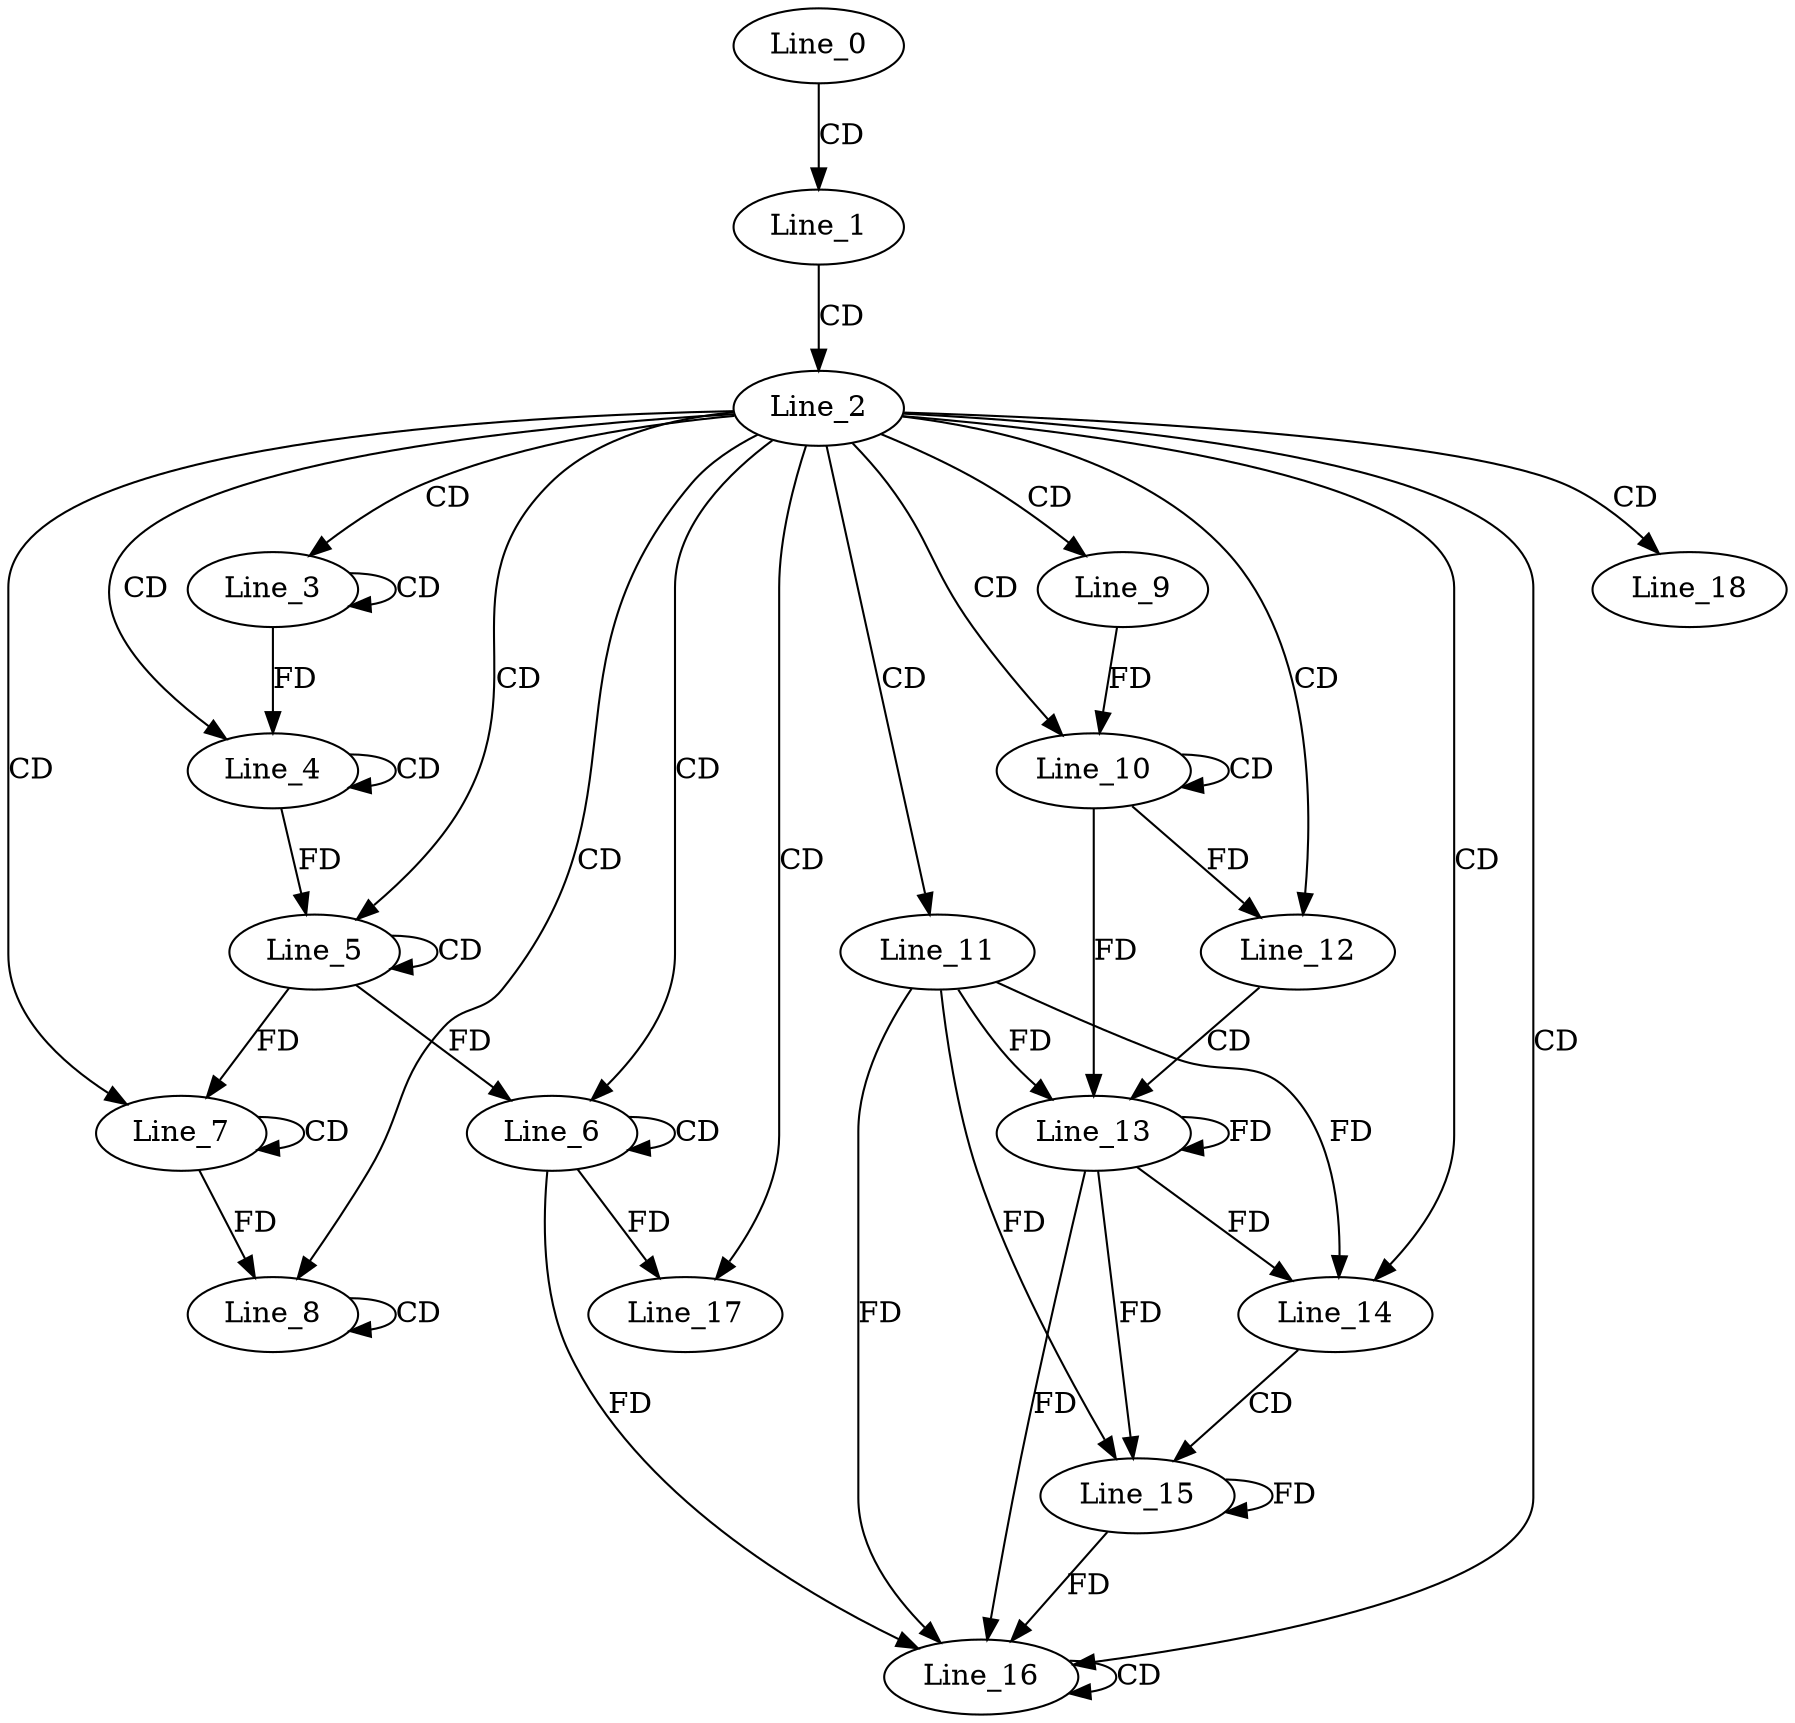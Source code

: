 digraph G {
  Line_0;
  Line_1;
  Line_2;
  Line_3;
  Line_3;
  Line_3;
  Line_4;
  Line_4;
  Line_5;
  Line_5;
  Line_6;
  Line_6;
  Line_7;
  Line_7;
  Line_8;
  Line_8;
  Line_9;
  Line_10;
  Line_10;
  Line_11;
  Line_12;
  Line_13;
  Line_13;
  Line_14;
  Line_14;
  Line_15;
  Line_16;
  Line_16;
  Line_17;
  Line_18;
  Line_0 -> Line_1 [ label="CD" ];
  Line_1 -> Line_2 [ label="CD" ];
  Line_2 -> Line_3 [ label="CD" ];
  Line_3 -> Line_3 [ label="CD" ];
  Line_2 -> Line_4 [ label="CD" ];
  Line_4 -> Line_4 [ label="CD" ];
  Line_3 -> Line_4 [ label="FD" ];
  Line_2 -> Line_5 [ label="CD" ];
  Line_5 -> Line_5 [ label="CD" ];
  Line_4 -> Line_5 [ label="FD" ];
  Line_2 -> Line_6 [ label="CD" ];
  Line_6 -> Line_6 [ label="CD" ];
  Line_5 -> Line_6 [ label="FD" ];
  Line_2 -> Line_7 [ label="CD" ];
  Line_7 -> Line_7 [ label="CD" ];
  Line_5 -> Line_7 [ label="FD" ];
  Line_2 -> Line_8 [ label="CD" ];
  Line_8 -> Line_8 [ label="CD" ];
  Line_7 -> Line_8 [ label="FD" ];
  Line_2 -> Line_9 [ label="CD" ];
  Line_2 -> Line_10 [ label="CD" ];
  Line_10 -> Line_10 [ label="CD" ];
  Line_9 -> Line_10 [ label="FD" ];
  Line_2 -> Line_11 [ label="CD" ];
  Line_2 -> Line_12 [ label="CD" ];
  Line_10 -> Line_12 [ label="FD" ];
  Line_12 -> Line_13 [ label="CD" ];
  Line_11 -> Line_13 [ label="FD" ];
  Line_13 -> Line_13 [ label="FD" ];
  Line_10 -> Line_13 [ label="FD" ];
  Line_2 -> Line_14 [ label="CD" ];
  Line_11 -> Line_14 [ label="FD" ];
  Line_13 -> Line_14 [ label="FD" ];
  Line_14 -> Line_15 [ label="CD" ];
  Line_11 -> Line_15 [ label="FD" ];
  Line_13 -> Line_15 [ label="FD" ];
  Line_15 -> Line_15 [ label="FD" ];
  Line_2 -> Line_16 [ label="CD" ];
  Line_16 -> Line_16 [ label="CD" ];
  Line_6 -> Line_16 [ label="FD" ];
  Line_11 -> Line_16 [ label="FD" ];
  Line_13 -> Line_16 [ label="FD" ];
  Line_15 -> Line_16 [ label="FD" ];
  Line_2 -> Line_17 [ label="CD" ];
  Line_6 -> Line_17 [ label="FD" ];
  Line_2 -> Line_18 [ label="CD" ];
}
